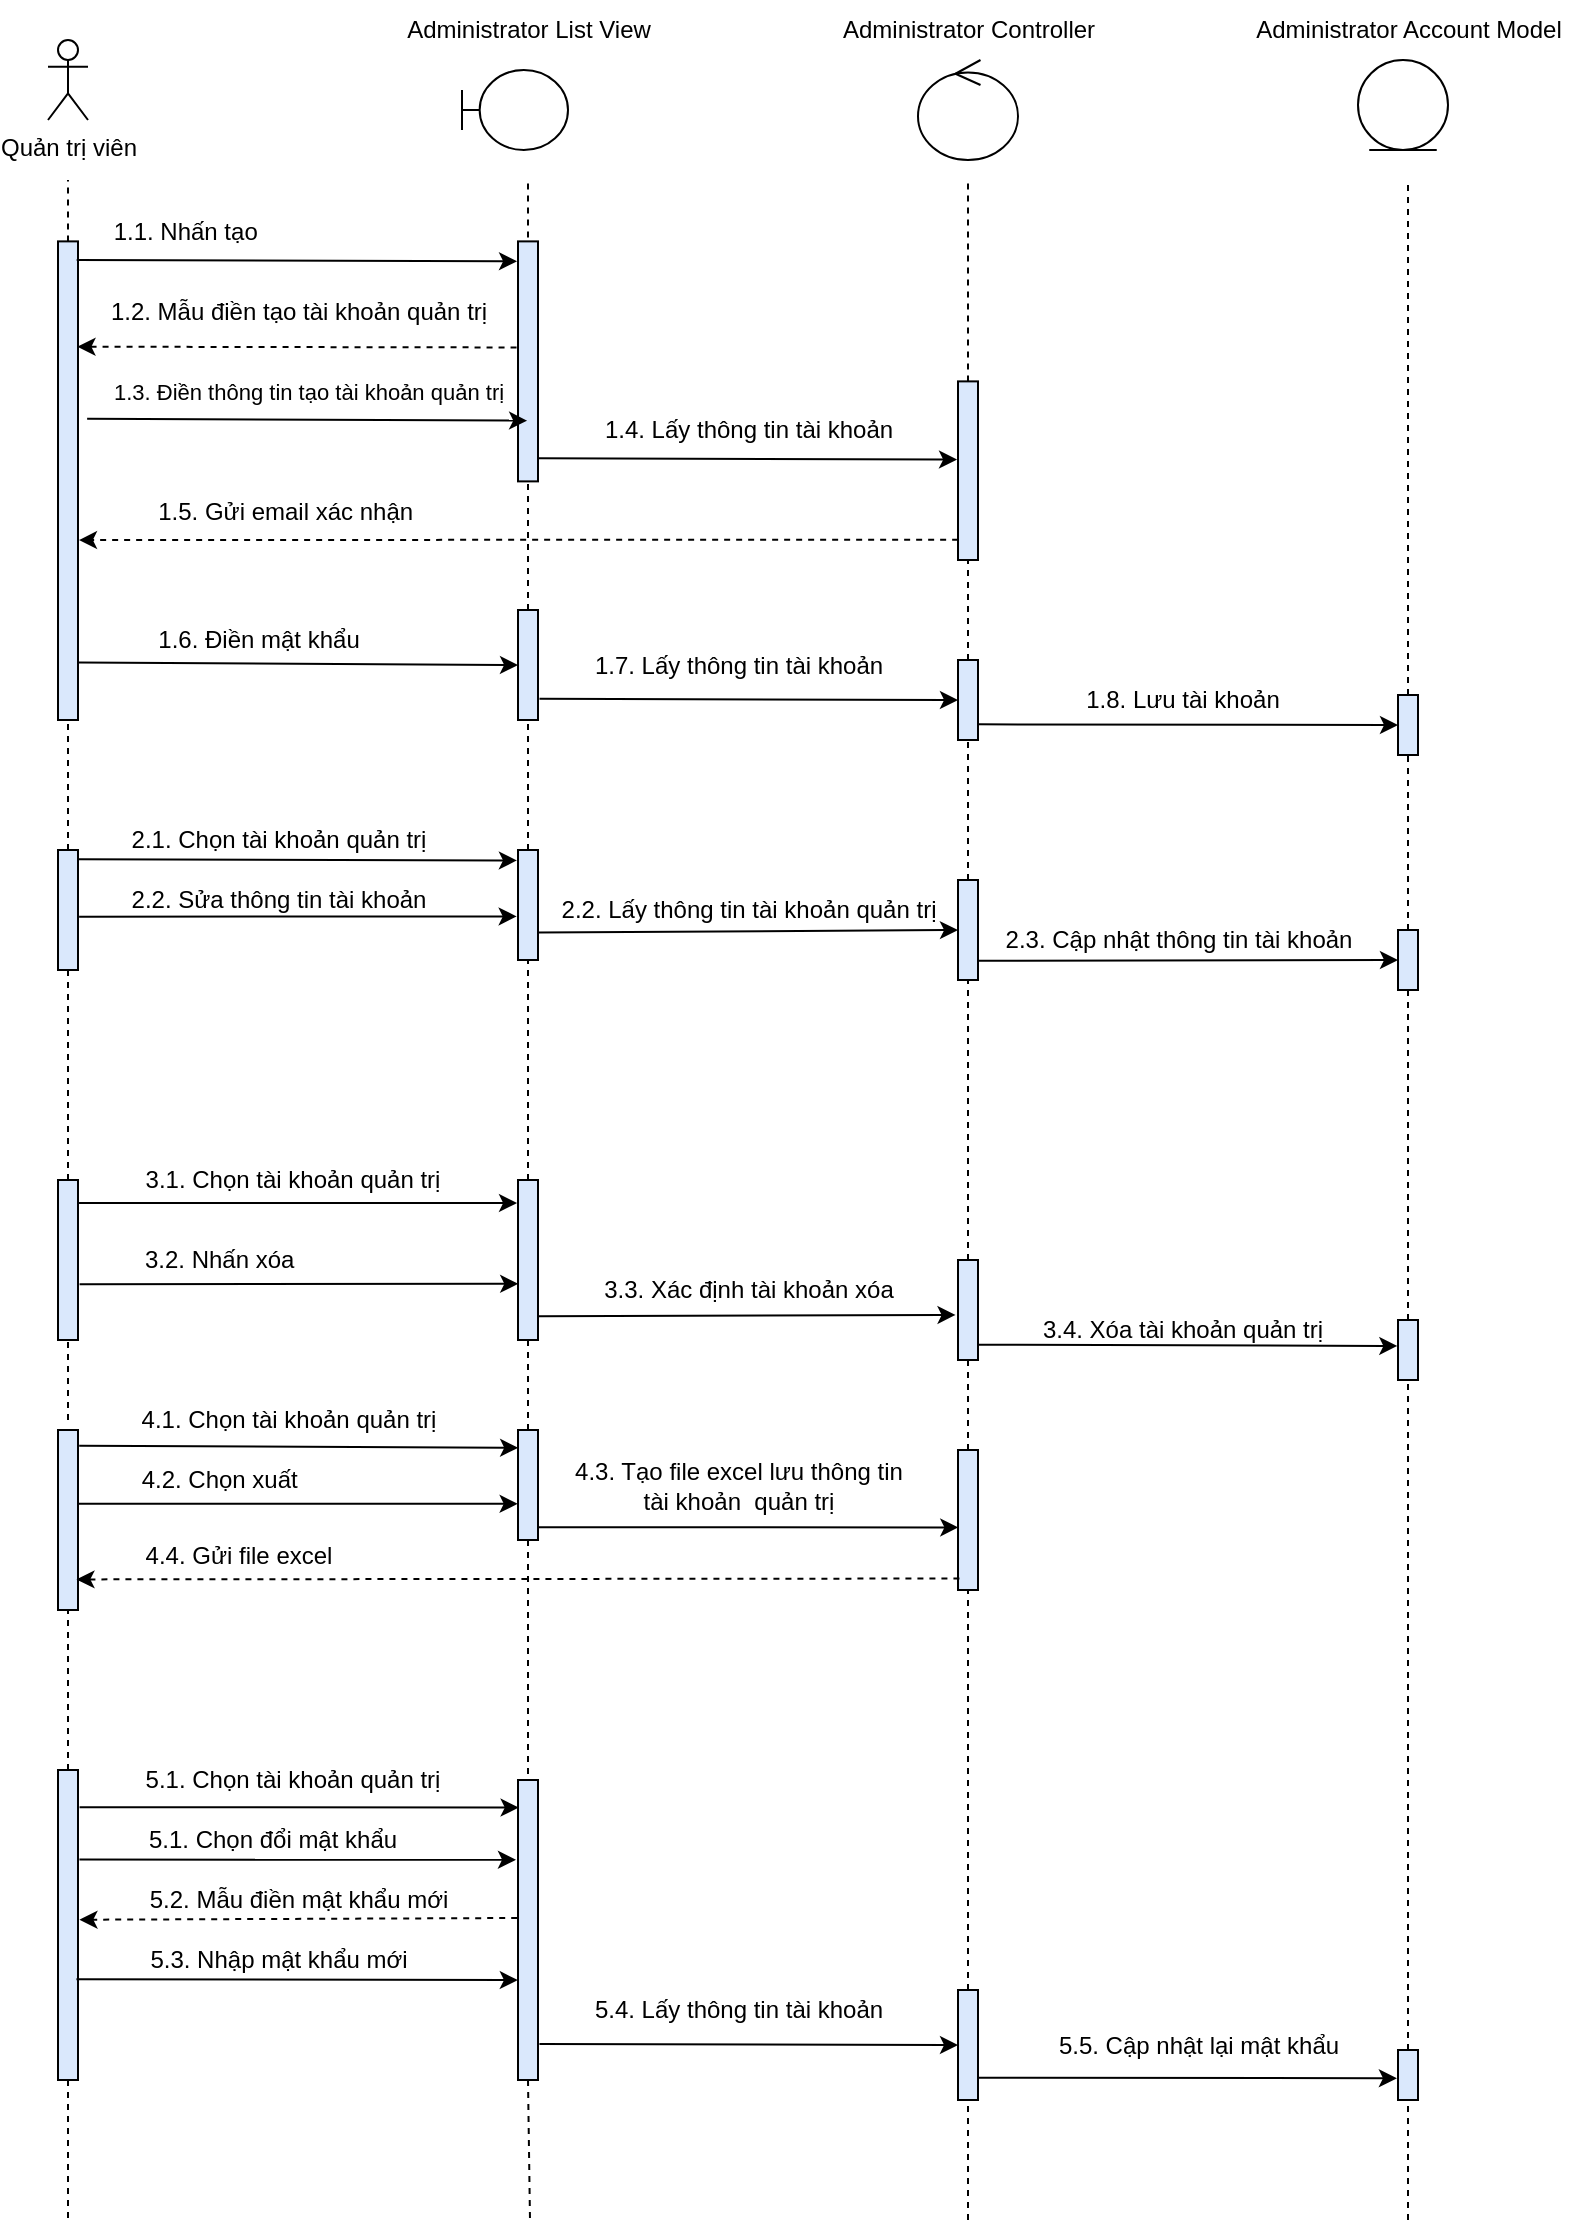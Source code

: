 <mxfile version="20.5.3" type="device"><diagram id="bYq3p_kzTigzahLz3Pkr" name="Trang-1"><mxGraphModel dx="865" dy="408" grid="1" gridSize="10" guides="1" tooltips="1" connect="1" arrows="1" fold="1" page="1" pageScale="1" pageWidth="827" pageHeight="1169" math="0" shadow="0"><root><mxCell id="0"/><mxCell id="1" parent="0"/><mxCell id="JFkGWM18QnW9F1xekGr8-1" value="" style="endArrow=none;dashed=1;html=1;rounded=0;startArrow=none;" parent="1" source="6dYmKEJKk75qrVPRpotS-3" target="JFkGWM18QnW9F1xekGr8-21" edge="1"><mxGeometry width="50" height="50" relative="1" as="geometry"><mxPoint x="439.58" y="631.383" as="sourcePoint"/><mxPoint x="439.58" y="240.69" as="targetPoint"/></mxGeometry></mxCell><mxCell id="JFkGWM18QnW9F1xekGr8-2" value="Quản trị viên" style="shape=umlActor;verticalLabelPosition=bottom;verticalAlign=top;html=1;outlineConnect=0;" parent="1" vertex="1"><mxGeometry x="200" y="150" width="20" height="40" as="geometry"/></mxCell><mxCell id="JFkGWM18QnW9F1xekGr8-3" value="" style="endArrow=none;dashed=1;html=1;rounded=0;startArrow=none;" parent="1" source="JFkGWM18QnW9F1xekGr8-7" edge="1"><mxGeometry width="50" height="50" relative="1" as="geometry"><mxPoint x="209.58" y="631.383" as="sourcePoint"/><mxPoint x="210" y="220" as="targetPoint"/></mxGeometry></mxCell><mxCell id="JFkGWM18QnW9F1xekGr8-4" value="" style="endArrow=none;dashed=1;html=1;rounded=0;startArrow=none;" parent="1" source="JFkGWM18QnW9F1xekGr8-21" edge="1"><mxGeometry width="50" height="50" relative="1" as="geometry"><mxPoint x="439.58" y="631.383" as="sourcePoint"/><mxPoint x="440" y="220" as="targetPoint"/></mxGeometry></mxCell><mxCell id="JFkGWM18QnW9F1xekGr8-5" value="" style="endArrow=none;dashed=1;html=1;rounded=0;startArrow=none;" parent="1" source="JFkGWM18QnW9F1xekGr8-11" edge="1"><mxGeometry width="50" height="50" relative="1" as="geometry"><mxPoint x="659.58" y="630.693" as="sourcePoint"/><mxPoint x="660" y="220" as="targetPoint"/></mxGeometry></mxCell><mxCell id="JFkGWM18QnW9F1xekGr8-6" value="" style="endArrow=none;dashed=1;html=1;rounded=0;startArrow=none;" parent="1" source="JFkGWM18QnW9F1xekGr8-13" edge="1"><mxGeometry width="50" height="50" relative="1" as="geometry"><mxPoint x="879.58" y="631.383" as="sourcePoint"/><mxPoint x="880" y="220" as="targetPoint"/></mxGeometry></mxCell><mxCell id="JFkGWM18QnW9F1xekGr8-7" value="" style="rounded=0;whiteSpace=wrap;html=1;fillColor=#DAE8FC;" parent="1" vertex="1"><mxGeometry x="205" y="250.69" width="10" height="239.31" as="geometry"/></mxCell><mxCell id="JFkGWM18QnW9F1xekGr8-8" value="" style="endArrow=none;dashed=1;html=1;rounded=0;startArrow=none;entryX=0.5;entryY=1;entryDx=0;entryDy=0;" parent="1" source="JFkGWM18QnW9F1xekGr8-30" target="JFkGWM18QnW9F1xekGr8-7" edge="1"><mxGeometry width="50" height="50" relative="1" as="geometry"><mxPoint x="210" y="730" as="sourcePoint"/><mxPoint x="210" y="500" as="targetPoint"/></mxGeometry></mxCell><mxCell id="JFkGWM18QnW9F1xekGr8-9" value="" style="endArrow=classic;html=1;rounded=0;entryX=-0.047;entryY=0.083;entryDx=0;entryDy=0;entryPerimeter=0;exitX=0.935;exitY=0.039;exitDx=0;exitDy=0;exitPerimeter=0;" parent="1" target="JFkGWM18QnW9F1xekGr8-22" edge="1" source="JFkGWM18QnW9F1xekGr8-7"><mxGeometry width="50" height="50" relative="1" as="geometry"><mxPoint x="220" y="268.69" as="sourcePoint"/><mxPoint x="430" y="268.69" as="targetPoint"/></mxGeometry></mxCell><mxCell id="JFkGWM18QnW9F1xekGr8-10" value="1.1. Nhấn tạo&amp;nbsp;" style="text;html=1;align=center;verticalAlign=middle;resizable=0;points=[];autosize=1;strokeColor=none;fillColor=none;" parent="1" vertex="1"><mxGeometry x="220" y="230.69" width="100" height="30" as="geometry"/></mxCell><mxCell id="JFkGWM18QnW9F1xekGr8-11" value="" style="rounded=0;whiteSpace=wrap;html=1;fillColor=#DAE8FC;" parent="1" vertex="1"><mxGeometry x="655" y="320.69" width="10" height="89.31" as="geometry"/></mxCell><mxCell id="JFkGWM18QnW9F1xekGr8-12" value="" style="endArrow=none;dashed=1;html=1;rounded=0;startArrow=none;" parent="1" source="6dYmKEJKk75qrVPRpotS-8" target="JFkGWM18QnW9F1xekGr8-11" edge="1"><mxGeometry width="50" height="50" relative="1" as="geometry"><mxPoint x="660" y="630.69" as="sourcePoint"/><mxPoint x="659.58" y="240.0" as="targetPoint"/></mxGeometry></mxCell><mxCell id="JFkGWM18QnW9F1xekGr8-13" value="" style="rounded=0;whiteSpace=wrap;html=1;fillColor=#DAE8FC;" parent="1" vertex="1"><mxGeometry x="875" y="477.5" width="10" height="30" as="geometry"/></mxCell><mxCell id="JFkGWM18QnW9F1xekGr8-14" value="" style="endArrow=none;dashed=1;html=1;rounded=0;startArrow=none;" parent="1" source="JFkGWM18QnW9F1xekGr8-67" target="JFkGWM18QnW9F1xekGr8-13" edge="1"><mxGeometry width="50" height="50" relative="1" as="geometry"><mxPoint x="880" y="600" as="sourcePoint"/><mxPoint x="879.58" y="210" as="targetPoint"/></mxGeometry></mxCell><mxCell id="JFkGWM18QnW9F1xekGr8-15" value="" style="shape=umlBoundary;whiteSpace=wrap;html=1;" parent="1" vertex="1"><mxGeometry x="407" y="165" width="53" height="40" as="geometry"/></mxCell><mxCell id="JFkGWM18QnW9F1xekGr8-16" value="Administrator List View" style="text;html=1;align=center;verticalAlign=middle;resizable=0;points=[];autosize=1;strokeColor=none;fillColor=none;" parent="1" vertex="1"><mxGeometry x="365" y="130" width="150" height="30" as="geometry"/></mxCell><mxCell id="JFkGWM18QnW9F1xekGr8-17" value="Administrator Controller" style="text;html=1;align=center;verticalAlign=middle;resizable=0;points=[];autosize=1;strokeColor=none;fillColor=none;" parent="1" vertex="1"><mxGeometry x="585" y="130" width="150" height="30" as="geometry"/></mxCell><mxCell id="JFkGWM18QnW9F1xekGr8-18" value="" style="ellipse;shape=umlControl;whiteSpace=wrap;html=1;" parent="1" vertex="1"><mxGeometry x="635" y="160" width="50" height="50" as="geometry"/></mxCell><mxCell id="JFkGWM18QnW9F1xekGr8-19" value="Administrator Account Model" style="text;html=1;align=center;verticalAlign=middle;resizable=0;points=[];autosize=1;strokeColor=none;fillColor=none;" parent="1" vertex="1"><mxGeometry x="790" y="130" width="180" height="30" as="geometry"/></mxCell><mxCell id="JFkGWM18QnW9F1xekGr8-20" value="" style="ellipse;shape=umlEntity;whiteSpace=wrap;html=1;" parent="1" vertex="1"><mxGeometry x="855" y="160" width="45" height="45" as="geometry"/></mxCell><mxCell id="JFkGWM18QnW9F1xekGr8-21" value="" style="rounded=0;whiteSpace=wrap;html=1;fillColor=#DAE8FC;" parent="1" vertex="1"><mxGeometry x="435" y="260.69" width="10" height="50" as="geometry"/></mxCell><mxCell id="JFkGWM18QnW9F1xekGr8-22" value="" style="rounded=0;whiteSpace=wrap;html=1;fillColor=#DAE8FC;" parent="1" vertex="1"><mxGeometry x="435" y="250.69" width="10" height="120" as="geometry"/></mxCell><mxCell id="JFkGWM18QnW9F1xekGr8-24" value="1.2. Mẫu điền tạo tài khoản quản trị" style="text;html=1;align=center;verticalAlign=middle;resizable=0;points=[];autosize=1;strokeColor=none;fillColor=none;fontSize=12;" parent="1" vertex="1"><mxGeometry x="220" y="270.69" width="210" height="30" as="geometry"/></mxCell><mxCell id="JFkGWM18QnW9F1xekGr8-25" value="&lt;font style=&quot;font-size: 11px;&quot;&gt;1.3. Điền thông tin tạo tài khoản quản trị&lt;/font&gt;" style="text;html=1;align=center;verticalAlign=middle;resizable=0;points=[];autosize=1;strokeColor=none;fillColor=none;fontSize=12;" parent="1" vertex="1"><mxGeometry x="220" y="310.69" width="220" height="30" as="geometry"/></mxCell><mxCell id="JFkGWM18QnW9F1xekGr8-26" value="" style="endArrow=classic;html=1;rounded=0;fontSize=12;exitX=1.029;exitY=0.904;exitDx=0;exitDy=0;exitPerimeter=0;entryX=-0.047;entryY=0.438;entryDx=0;entryDy=0;entryPerimeter=0;" parent="1" source="JFkGWM18QnW9F1xekGr8-22" target="JFkGWM18QnW9F1xekGr8-11" edge="1"><mxGeometry width="50" height="50" relative="1" as="geometry"><mxPoint x="450" y="340.69" as="sourcePoint"/><mxPoint x="650" y="336.69" as="targetPoint"/></mxGeometry></mxCell><mxCell id="JFkGWM18QnW9F1xekGr8-27" value="1.4. Lấy thông tin tài khoản" style="text;html=1;align=center;verticalAlign=middle;resizable=0;points=[];autosize=1;strokeColor=none;fillColor=none;fontSize=12;" parent="1" vertex="1"><mxGeometry x="465" y="330" width="170" height="30" as="geometry"/></mxCell><mxCell id="JFkGWM18QnW9F1xekGr8-30" value="" style="rounded=0;whiteSpace=wrap;html=1;fillColor=#DAE8FC;" parent="1" vertex="1"><mxGeometry x="205" y="555" width="10" height="60" as="geometry"/></mxCell><mxCell id="JFkGWM18QnW9F1xekGr8-31" value="" style="endArrow=none;dashed=1;html=1;rounded=0;startArrow=none;" parent="1" source="JFkGWM18QnW9F1xekGr8-40" target="JFkGWM18QnW9F1xekGr8-30" edge="1"><mxGeometry width="50" height="50" relative="1" as="geometry"><mxPoint x="210" y="775" as="sourcePoint"/><mxPoint x="210" y="515" as="targetPoint"/></mxGeometry></mxCell><mxCell id="JFkGWM18QnW9F1xekGr8-32" value="" style="rounded=0;whiteSpace=wrap;html=1;fillColor=#DAE8FC;" parent="1" vertex="1"><mxGeometry x="435" y="555" width="10" height="55" as="geometry"/></mxCell><mxCell id="JFkGWM18QnW9F1xekGr8-33" value="" style="endArrow=none;dashed=1;html=1;rounded=0;startArrow=none;" parent="1" source="JFkGWM18QnW9F1xekGr8-42" target="JFkGWM18QnW9F1xekGr8-32" edge="1"><mxGeometry width="50" height="50" relative="1" as="geometry"><mxPoint x="439.58" y="775.693" as="sourcePoint"/><mxPoint x="439.97" y="455" as="targetPoint"/></mxGeometry></mxCell><mxCell id="JFkGWM18QnW9F1xekGr8-34" value="" style="endArrow=classic;html=1;rounded=0;fontSize=12;entryX=-0.054;entryY=0.095;entryDx=0;entryDy=0;entryPerimeter=0;exitX=1.023;exitY=0.077;exitDx=0;exitDy=0;exitPerimeter=0;" parent="1" source="JFkGWM18QnW9F1xekGr8-30" target="JFkGWM18QnW9F1xekGr8-32" edge="1"><mxGeometry width="50" height="50" relative="1" as="geometry"><mxPoint x="220" y="560" as="sourcePoint"/><mxPoint x="430" y="560" as="targetPoint"/></mxGeometry></mxCell><mxCell id="JFkGWM18QnW9F1xekGr8-35" value="2.1. Chọn tài khoản quản trị" style="text;html=1;align=center;verticalAlign=middle;resizable=0;points=[];autosize=1;strokeColor=none;fillColor=none;fontSize=12;" parent="1" vertex="1"><mxGeometry x="230" y="535" width="170" height="30" as="geometry"/></mxCell><mxCell id="JFkGWM18QnW9F1xekGr8-36" value="" style="rounded=0;whiteSpace=wrap;html=1;fillColor=#DAE8FC;" parent="1" vertex="1"><mxGeometry x="655" y="570" width="10" height="50" as="geometry"/></mxCell><mxCell id="JFkGWM18QnW9F1xekGr8-37" value="" style="endArrow=none;dashed=1;html=1;rounded=0;startArrow=none;" parent="1" source="JFkGWM18QnW9F1xekGr8-48" target="JFkGWM18QnW9F1xekGr8-36" edge="1"><mxGeometry width="50" height="50" relative="1" as="geometry"><mxPoint x="660" y="775" as="sourcePoint"/><mxPoint x="660" y="515" as="targetPoint"/></mxGeometry></mxCell><mxCell id="JFkGWM18QnW9F1xekGr8-38" value="" style="endArrow=classic;html=1;rounded=0;exitX=1;exitY=0.75;exitDx=0;exitDy=0;entryX=0;entryY=0.5;entryDx=0;entryDy=0;" parent="1" source="JFkGWM18QnW9F1xekGr8-32" target="JFkGWM18QnW9F1xekGr8-36" edge="1"><mxGeometry width="50" height="50" relative="1" as="geometry"><mxPoint x="450" y="561" as="sourcePoint"/><mxPoint x="650" y="585" as="targetPoint"/><Array as="points"/></mxGeometry></mxCell><mxCell id="JFkGWM18QnW9F1xekGr8-39" value="2.2. Lấy thông tin tài khoản quản trị" style="text;html=1;align=center;verticalAlign=middle;resizable=0;points=[];autosize=1;strokeColor=none;fillColor=none;" parent="1" vertex="1"><mxGeometry x="445" y="570" width="210" height="30" as="geometry"/></mxCell><mxCell id="JFkGWM18QnW9F1xekGr8-40" value="" style="rounded=0;whiteSpace=wrap;html=1;fillColor=#DAE8FC;" parent="1" vertex="1"><mxGeometry x="205" y="720" width="10" height="80" as="geometry"/></mxCell><mxCell id="JFkGWM18QnW9F1xekGr8-41" value="" style="endArrow=none;dashed=1;html=1;rounded=0;startArrow=none;" parent="1" target="JFkGWM18QnW9F1xekGr8-40" edge="1"><mxGeometry width="50" height="50" relative="1" as="geometry"><mxPoint x="210" y="840" as="sourcePoint"/><mxPoint x="210" y="560.0" as="targetPoint"/></mxGeometry></mxCell><mxCell id="JFkGWM18QnW9F1xekGr8-42" value="" style="rounded=0;whiteSpace=wrap;html=1;fillColor=#DAE8FC;" parent="1" vertex="1"><mxGeometry x="435" y="720" width="10" height="80" as="geometry"/></mxCell><mxCell id="JFkGWM18QnW9F1xekGr8-43" value="" style="endArrow=none;dashed=1;html=1;rounded=0;startArrow=none;" parent="1" source="JFkGWM18QnW9F1xekGr8-60" target="JFkGWM18QnW9F1xekGr8-42" edge="1"><mxGeometry width="50" height="50" relative="1" as="geometry"><mxPoint x="440" y="970" as="sourcePoint"/><mxPoint x="439.982" y="630.0" as="targetPoint"/></mxGeometry></mxCell><mxCell id="JFkGWM18QnW9F1xekGr8-44" value="" style="endArrow=classic;html=1;rounded=0;exitX=1.052;exitY=0.144;exitDx=0;exitDy=0;entryX=-0.047;entryY=0.144;entryDx=0;entryDy=0;entryPerimeter=0;exitPerimeter=0;" parent="1" source="JFkGWM18QnW9F1xekGr8-40" target="JFkGWM18QnW9F1xekGr8-42" edge="1"><mxGeometry width="50" height="50" relative="1" as="geometry"><mxPoint x="400" y="790" as="sourcePoint"/><mxPoint x="430" y="730" as="targetPoint"/></mxGeometry></mxCell><mxCell id="JFkGWM18QnW9F1xekGr8-45" value="3.1. Chọn tài khoản quản trị" style="text;html=1;align=center;verticalAlign=middle;resizable=0;points=[];autosize=1;strokeColor=none;fillColor=none;" parent="1" vertex="1"><mxGeometry x="237" y="705" width="170" height="30" as="geometry"/></mxCell><mxCell id="JFkGWM18QnW9F1xekGr8-46" value="" style="endArrow=classic;html=1;rounded=0;exitX=1.079;exitY=0.651;exitDx=0;exitDy=0;entryX=0.011;entryY=0.649;entryDx=0;entryDy=0;entryPerimeter=0;exitPerimeter=0;" parent="1" source="JFkGWM18QnW9F1xekGr8-40" target="JFkGWM18QnW9F1xekGr8-42" edge="1"><mxGeometry width="50" height="50" relative="1" as="geometry"><mxPoint x="420" y="780" as="sourcePoint"/><mxPoint x="470" y="730" as="targetPoint"/></mxGeometry></mxCell><mxCell id="JFkGWM18QnW9F1xekGr8-47" value="3.2. Nhấn xóa&amp;nbsp;" style="text;html=1;align=center;verticalAlign=middle;resizable=0;points=[];autosize=1;strokeColor=none;fillColor=none;" parent="1" vertex="1"><mxGeometry x="237" y="745" width="100" height="30" as="geometry"/></mxCell><mxCell id="JFkGWM18QnW9F1xekGr8-48" value="" style="rounded=0;whiteSpace=wrap;html=1;fillColor=#DAE8FC;" parent="1" vertex="1"><mxGeometry x="655" y="760" width="10" height="50" as="geometry"/></mxCell><mxCell id="JFkGWM18QnW9F1xekGr8-49" value="" style="endArrow=none;dashed=1;html=1;rounded=0;startArrow=none;exitX=0.5;exitY=0;exitDx=0;exitDy=0;" parent="1" target="JFkGWM18QnW9F1xekGr8-48" edge="1" source="5Z4t50o6FwV_qGgQ5QsO-6"><mxGeometry width="50" height="50" relative="1" as="geometry"><mxPoint x="660" y="840" as="sourcePoint"/><mxPoint x="660" y="550" as="targetPoint"/></mxGeometry></mxCell><mxCell id="JFkGWM18QnW9F1xekGr8-50" value="" style="endArrow=classic;html=1;rounded=0;exitX=1.005;exitY=0.852;exitDx=0;exitDy=0;entryX=-0.122;entryY=0.549;entryDx=0;entryDy=0;exitPerimeter=0;entryPerimeter=0;" parent="1" source="JFkGWM18QnW9F1xekGr8-42" target="JFkGWM18QnW9F1xekGr8-48" edge="1"><mxGeometry width="50" height="50" relative="1" as="geometry"><mxPoint x="450" y="770" as="sourcePoint"/><mxPoint x="650" y="770" as="targetPoint"/></mxGeometry></mxCell><mxCell id="JFkGWM18QnW9F1xekGr8-51" value="3.3. Xác định tài khoản xóa" style="text;html=1;align=center;verticalAlign=middle;resizable=0;points=[];autosize=1;strokeColor=none;fillColor=none;" parent="1" vertex="1"><mxGeometry x="465" y="760" width="170" height="30" as="geometry"/></mxCell><mxCell id="JFkGWM18QnW9F1xekGr8-52" value="" style="rounded=0;whiteSpace=wrap;html=1;fillColor=#DAE8FC;" parent="1" vertex="1"><mxGeometry x="875" y="790" width="10" height="30" as="geometry"/></mxCell><mxCell id="JFkGWM18QnW9F1xekGr8-53" value="" style="endArrow=none;dashed=1;html=1;rounded=0;startArrow=none;" parent="1" source="5Z4t50o6FwV_qGgQ5QsO-22" target="JFkGWM18QnW9F1xekGr8-52" edge="1"><mxGeometry width="50" height="50" relative="1" as="geometry"><mxPoint x="880" y="1155" as="sourcePoint"/><mxPoint x="880" y="580" as="targetPoint"/></mxGeometry></mxCell><mxCell id="JFkGWM18QnW9F1xekGr8-54" value="" style="endArrow=classic;html=1;rounded=0;exitX=1.033;exitY=0.847;exitDx=0;exitDy=0;entryX=-0.033;entryY=0.433;entryDx=0;entryDy=0;entryPerimeter=0;exitPerimeter=0;" parent="1" source="JFkGWM18QnW9F1xekGr8-48" target="JFkGWM18QnW9F1xekGr8-52" edge="1"><mxGeometry width="50" height="50" relative="1" as="geometry"><mxPoint x="510" y="680" as="sourcePoint"/><mxPoint x="560" y="630" as="targetPoint"/></mxGeometry></mxCell><mxCell id="JFkGWM18QnW9F1xekGr8-55" value="3.4. Xóa tài khoản quản trị" style="text;html=1;align=center;verticalAlign=middle;resizable=0;points=[];autosize=1;strokeColor=none;fillColor=none;" parent="1" vertex="1"><mxGeometry x="687" y="780" width="160" height="30" as="geometry"/></mxCell><mxCell id="JFkGWM18QnW9F1xekGr8-56" value="" style="endArrow=classic;html=1;rounded=0;entryX=-0.065;entryY=0.604;entryDx=0;entryDy=0;entryPerimeter=0;exitX=1.056;exitY=0.556;exitDx=0;exitDy=0;exitPerimeter=0;" parent="1" source="JFkGWM18QnW9F1xekGr8-30" target="JFkGWM18QnW9F1xekGr8-32" edge="1"><mxGeometry width="50" height="50" relative="1" as="geometry"><mxPoint x="220" y="590" as="sourcePoint"/><mxPoint x="265" y="535" as="targetPoint"/></mxGeometry></mxCell><mxCell id="JFkGWM18QnW9F1xekGr8-57" value="2.2. Sửa thông tin tài khoản" style="text;html=1;align=center;verticalAlign=middle;resizable=0;points=[];autosize=1;strokeColor=none;fillColor=none;" parent="1" vertex="1"><mxGeometry x="230" y="565" width="170" height="30" as="geometry"/></mxCell><mxCell id="JFkGWM18QnW9F1xekGr8-58" value="" style="rounded=0;whiteSpace=wrap;html=1;fillColor=#DAE8FC;" parent="1" vertex="1"><mxGeometry x="205" y="845" width="10" height="90" as="geometry"/></mxCell><mxCell id="JFkGWM18QnW9F1xekGr8-59" value="" style="endArrow=classic;html=1;rounded=0;entryX=0.008;entryY=0.162;entryDx=0;entryDy=0;exitX=1.06;exitY=0.087;exitDx=0;exitDy=0;exitPerimeter=0;entryPerimeter=0;" parent="1" source="JFkGWM18QnW9F1xekGr8-58" target="JFkGWM18QnW9F1xekGr8-60" edge="1"><mxGeometry width="50" height="50" relative="1" as="geometry"><mxPoint x="220" y="838" as="sourcePoint"/><mxPoint x="430" y="840" as="targetPoint"/></mxGeometry></mxCell><mxCell id="JFkGWM18QnW9F1xekGr8-62" value="4.1. Chọn tài khoản quản trị" style="text;html=1;align=center;verticalAlign=middle;resizable=0;points=[];autosize=1;strokeColor=none;fillColor=none;" parent="1" vertex="1"><mxGeometry x="235" y="825" width="170" height="30" as="geometry"/></mxCell><mxCell id="JFkGWM18QnW9F1xekGr8-63" value="" style="rounded=0;whiteSpace=wrap;html=1;fillColor=#DAE8FC;" parent="1" vertex="1"><mxGeometry x="655" y="855" width="10" height="70" as="geometry"/></mxCell><mxCell id="JFkGWM18QnW9F1xekGr8-64" value="" style="endArrow=classic;html=1;rounded=0;exitX=0.928;exitY=0.884;exitDx=0;exitDy=0;entryX=0.016;entryY=0.553;entryDx=0;entryDy=0;entryPerimeter=0;exitPerimeter=0;" parent="1" source="JFkGWM18QnW9F1xekGr8-60" target="JFkGWM18QnW9F1xekGr8-63" edge="1"><mxGeometry width="50" height="50" relative="1" as="geometry"><mxPoint x="550" y="820" as="sourcePoint"/><mxPoint x="600" y="770" as="targetPoint"/></mxGeometry></mxCell><mxCell id="JFkGWM18QnW9F1xekGr8-65" value="4.3. Tạo file excel lưu thông tin &lt;br&gt;tài khoản&amp;nbsp; quản trị" style="text;html=1;align=center;verticalAlign=middle;resizable=0;points=[];autosize=1;strokeColor=none;fillColor=none;" parent="1" vertex="1"><mxGeometry x="450" y="852.5" width="190" height="40" as="geometry"/></mxCell><mxCell id="JFkGWM18QnW9F1xekGr8-67" value="" style="rounded=0;whiteSpace=wrap;html=1;fillColor=#DAE8FC;" parent="1" vertex="1"><mxGeometry x="875" y="595" width="10" height="30" as="geometry"/></mxCell><mxCell id="JFkGWM18QnW9F1xekGr8-68" value="" style="endArrow=none;dashed=1;html=1;rounded=0;startArrow=none;" parent="1" source="JFkGWM18QnW9F1xekGr8-52" target="JFkGWM18QnW9F1xekGr8-67" edge="1"><mxGeometry width="50" height="50" relative="1" as="geometry"><mxPoint x="880" y="665" as="sourcePoint"/><mxPoint x="880" y="505" as="targetPoint"/></mxGeometry></mxCell><mxCell id="JFkGWM18QnW9F1xekGr8-69" value="" style="endArrow=classic;html=1;rounded=0;exitX=1.038;exitY=0.808;exitDx=0;exitDy=0;entryX=0;entryY=0.5;entryDx=0;entryDy=0;exitPerimeter=0;" parent="1" source="JFkGWM18QnW9F1xekGr8-36" target="JFkGWM18QnW9F1xekGr8-67" edge="1"><mxGeometry width="50" height="50" relative="1" as="geometry"><mxPoint x="670" y="595" as="sourcePoint"/><mxPoint x="860" y="585" as="targetPoint"/></mxGeometry></mxCell><mxCell id="JFkGWM18QnW9F1xekGr8-70" value="2.3. Cập nhật thông tin tài khoản" style="text;html=1;align=center;verticalAlign=middle;resizable=0;points=[];autosize=1;strokeColor=none;fillColor=none;" parent="1" vertex="1"><mxGeometry x="665" y="585" width="200" height="30" as="geometry"/></mxCell><mxCell id="JFkGWM18QnW9F1xekGr8-72" value="" style="endArrow=classic;html=1;rounded=0;exitX=0.071;exitY=0.918;exitDx=0;exitDy=0;exitPerimeter=0;entryX=0.922;entryY=0.83;entryDx=0;entryDy=0;entryPerimeter=0;dashed=1;" parent="1" source="JFkGWM18QnW9F1xekGr8-63" target="JFkGWM18QnW9F1xekGr8-58" edge="1"><mxGeometry width="50" height="50" relative="1" as="geometry"><mxPoint x="400" y="900" as="sourcePoint"/><mxPoint x="450" y="850" as="targetPoint"/></mxGeometry></mxCell><mxCell id="JFkGWM18QnW9F1xekGr8-73" value="4.4. Gửi file excel" style="text;html=1;align=center;verticalAlign=middle;resizable=0;points=[];autosize=1;strokeColor=none;fillColor=none;" parent="1" vertex="1"><mxGeometry x="235" y="892.5" width="120" height="30" as="geometry"/></mxCell><mxCell id="JFkGWM18QnW9F1xekGr8-74" value="" style="endArrow=classic;html=1;rounded=0;entryX=-0.016;entryY=0.671;entryDx=0;entryDy=0;exitX=0.992;exitY=0.41;exitDx=0;exitDy=0;exitPerimeter=0;entryPerimeter=0;" parent="1" source="JFkGWM18QnW9F1xekGr8-58" target="JFkGWM18QnW9F1xekGr8-60" edge="1"><mxGeometry width="50" height="50" relative="1" as="geometry"><mxPoint x="305" y="890" as="sourcePoint"/><mxPoint x="355" y="840" as="targetPoint"/></mxGeometry></mxCell><mxCell id="JFkGWM18QnW9F1xekGr8-75" value="4.2. Chọn xuất&amp;nbsp;" style="text;html=1;align=center;verticalAlign=middle;resizable=0;points=[];autosize=1;strokeColor=none;fillColor=none;" parent="1" vertex="1"><mxGeometry x="237" y="855" width="100" height="30" as="geometry"/></mxCell><mxCell id="JFkGWM18QnW9F1xekGr8-78" value="" style="endArrow=classic;html=1;rounded=0;fontSize=11;dashed=1;entryX=1.048;entryY=0.624;entryDx=0;entryDy=0;entryPerimeter=0;exitX=0.007;exitY=0.886;exitDx=0;exitDy=0;exitPerimeter=0;" parent="1" source="JFkGWM18QnW9F1xekGr8-11" target="JFkGWM18QnW9F1xekGr8-7" edge="1"><mxGeometry width="50" height="50" relative="1" as="geometry"><mxPoint x="640" y="390" as="sourcePoint"/><mxPoint x="220" y="400.69" as="targetPoint"/></mxGeometry></mxCell><mxCell id="6dYmKEJKk75qrVPRpotS-1" value="1.5. Gửi email xác nhận&amp;nbsp;" style="text;html=1;align=center;verticalAlign=middle;resizable=0;points=[];autosize=1;strokeColor=none;fillColor=none;" parent="1" vertex="1"><mxGeometry x="245" y="370.69" width="150" height="30" as="geometry"/></mxCell><mxCell id="6dYmKEJKk75qrVPRpotS-3" value="" style="rounded=0;whiteSpace=wrap;html=1;fillColor=#DAE8FC;" parent="1" vertex="1"><mxGeometry x="435" y="435" width="10" height="55" as="geometry"/></mxCell><mxCell id="6dYmKEJKk75qrVPRpotS-5" value="" style="endArrow=none;dashed=1;html=1;rounded=0;startArrow=none;" parent="1" source="JFkGWM18QnW9F1xekGr8-32" target="6dYmKEJKk75qrVPRpotS-3" edge="1"><mxGeometry width="50" height="50" relative="1" as="geometry"><mxPoint x="440" y="535.0" as="sourcePoint"/><mxPoint x="440" y="280" as="targetPoint"/></mxGeometry></mxCell><mxCell id="6dYmKEJKk75qrVPRpotS-6" value="" style="endArrow=classic;html=1;rounded=0;entryX=0;entryY=0.5;entryDx=0;entryDy=0;exitX=1.037;exitY=0.88;exitDx=0;exitDy=0;exitPerimeter=0;" parent="1" source="JFkGWM18QnW9F1xekGr8-7" target="6dYmKEJKk75qrVPRpotS-3" edge="1"><mxGeometry width="50" height="50" relative="1" as="geometry"><mxPoint x="220" y="432.69" as="sourcePoint"/><mxPoint x="470" y="380.69" as="targetPoint"/></mxGeometry></mxCell><mxCell id="6dYmKEJKk75qrVPRpotS-7" value="1.6. Điền mật khẩu" style="text;html=1;align=center;verticalAlign=middle;resizable=0;points=[];autosize=1;strokeColor=none;fillColor=none;" parent="1" vertex="1"><mxGeometry x="245" y="435" width="120" height="30" as="geometry"/></mxCell><mxCell id="6dYmKEJKk75qrVPRpotS-8" value="" style="rounded=0;whiteSpace=wrap;html=1;fillColor=#DAE8FC;" parent="1" vertex="1"><mxGeometry x="655" y="460" width="10" height="40" as="geometry"/></mxCell><mxCell id="6dYmKEJKk75qrVPRpotS-9" value="" style="endArrow=none;dashed=1;html=1;rounded=0;startArrow=none;" parent="1" source="JFkGWM18QnW9F1xekGr8-36" target="6dYmKEJKk75qrVPRpotS-8" edge="1"><mxGeometry width="50" height="50" relative="1" as="geometry"><mxPoint x="660" y="540.0" as="sourcePoint"/><mxPoint x="660" y="370.0" as="targetPoint"/></mxGeometry></mxCell><mxCell id="6dYmKEJKk75qrVPRpotS-10" value="" style="endArrow=classic;html=1;rounded=0;exitX=1.074;exitY=0.807;exitDx=0;exitDy=0;entryX=0;entryY=0.5;entryDx=0;entryDy=0;exitPerimeter=0;" parent="1" source="6dYmKEJKk75qrVPRpotS-3" target="6dYmKEJKk75qrVPRpotS-8" edge="1"><mxGeometry width="50" height="50" relative="1" as="geometry"><mxPoint x="420" y="430.69" as="sourcePoint"/><mxPoint x="470" y="380.69" as="targetPoint"/></mxGeometry></mxCell><mxCell id="6dYmKEJKk75qrVPRpotS-11" value="1.7. Lấy thông tin tài khoản" style="text;html=1;align=center;verticalAlign=middle;resizable=0;points=[];autosize=1;strokeColor=none;fillColor=none;" parent="1" vertex="1"><mxGeometry x="460" y="447.5" width="170" height="30" as="geometry"/></mxCell><mxCell id="6dYmKEJKk75qrVPRpotS-12" value="" style="endArrow=classic;html=1;rounded=0;exitX=1.036;exitY=0.804;exitDx=0;exitDy=0;entryX=0;entryY=0.5;entryDx=0;entryDy=0;exitPerimeter=0;" parent="1" source="6dYmKEJKk75qrVPRpotS-8" target="JFkGWM18QnW9F1xekGr8-13" edge="1"><mxGeometry width="50" height="50" relative="1" as="geometry"><mxPoint x="590" y="420.69" as="sourcePoint"/><mxPoint x="640" y="370.69" as="targetPoint"/></mxGeometry></mxCell><mxCell id="6dYmKEJKk75qrVPRpotS-13" value="1.8. Lưu tài khoản" style="text;html=1;align=center;verticalAlign=middle;resizable=0;points=[];autosize=1;strokeColor=none;fillColor=none;" parent="1" vertex="1"><mxGeometry x="707" y="465" width="120" height="30" as="geometry"/></mxCell><mxCell id="6dYmKEJKk75qrVPRpotS-18" value="" style="rounded=0;whiteSpace=wrap;html=1;fillColor=#DAE8FC;" parent="1" vertex="1"><mxGeometry x="205" y="1015" width="10" height="155" as="geometry"/></mxCell><mxCell id="5Z4t50o6FwV_qGgQ5QsO-1" value="" style="rounded=0;whiteSpace=wrap;html=1;fillColor=#DAE8FC;" parent="1" vertex="1"><mxGeometry x="435" y="1020" width="10" height="150" as="geometry"/></mxCell><mxCell id="5Z4t50o6FwV_qGgQ5QsO-2" value="" style="endArrow=none;dashed=1;html=1;rounded=0;exitX=0.5;exitY=1;exitDx=0;exitDy=0;startArrow=none;" parent="1" target="5Z4t50o6FwV_qGgQ5QsO-1" edge="1" source="JFkGWM18QnW9F1xekGr8-60"><mxGeometry width="50" height="50" relative="1" as="geometry"><mxPoint x="439.58" y="860" as="sourcePoint"/><mxPoint x="440" y="1155" as="targetPoint"/></mxGeometry></mxCell><mxCell id="5Z4t50o6FwV_qGgQ5QsO-3" value="" style="endArrow=classic;html=1;rounded=0;entryX=-0.1;entryY=0.266;entryDx=0;entryDy=0;exitX=1.072;exitY=0.289;exitDx=0;exitDy=0;exitPerimeter=0;entryPerimeter=0;" parent="1" source="6dYmKEJKk75qrVPRpotS-18" target="5Z4t50o6FwV_qGgQ5QsO-1" edge="1"><mxGeometry width="50" height="50" relative="1" as="geometry"><mxPoint x="220" y="1064" as="sourcePoint"/><mxPoint x="560" y="1035" as="targetPoint"/></mxGeometry></mxCell><mxCell id="5Z4t50o6FwV_qGgQ5QsO-4" value="5.1. Chọn đổi mật khẩu" style="text;html=1;align=center;verticalAlign=middle;resizable=0;points=[];autosize=1;strokeColor=none;fillColor=none;" parent="1" vertex="1"><mxGeometry x="237" y="1035" width="150" height="30" as="geometry"/></mxCell><mxCell id="5Z4t50o6FwV_qGgQ5QsO-6" value="" style="rounded=0;whiteSpace=wrap;html=1;fillColor=#DAE8FC;" parent="1" vertex="1"><mxGeometry x="655" y="1125" width="10" height="55" as="geometry"/></mxCell><mxCell id="5Z4t50o6FwV_qGgQ5QsO-15" value="" style="endArrow=classic;html=1;rounded=0;exitX=-0.04;exitY=0.46;exitDx=0;exitDy=0;entryX=1.072;entryY=0.483;entryDx=0;entryDy=0;entryPerimeter=0;dashed=1;exitPerimeter=0;" parent="1" source="5Z4t50o6FwV_qGgQ5QsO-1" target="6dYmKEJKk75qrVPRpotS-18" edge="1"><mxGeometry width="50" height="50" relative="1" as="geometry"><mxPoint x="360" y="1015" as="sourcePoint"/><mxPoint x="220" y="1055" as="targetPoint"/></mxGeometry></mxCell><mxCell id="5Z4t50o6FwV_qGgQ5QsO-16" value="5.2. Mẫu điền mật khẩu mới" style="text;html=1;align=center;verticalAlign=middle;resizable=0;points=[];autosize=1;strokeColor=none;fillColor=none;" parent="1" vertex="1"><mxGeometry x="240" y="1065" width="170" height="30" as="geometry"/></mxCell><mxCell id="5Z4t50o6FwV_qGgQ5QsO-18" value="" style="endArrow=classic;html=1;rounded=0;exitX=0.922;exitY=0.675;exitDx=0;exitDy=0;exitPerimeter=0;entryX=-0.008;entryY=0.667;entryDx=0;entryDy=0;entryPerimeter=0;" parent="1" source="6dYmKEJKk75qrVPRpotS-18" target="5Z4t50o6FwV_qGgQ5QsO-1" edge="1"><mxGeometry width="50" height="50" relative="1" as="geometry"><mxPoint x="360" y="1165" as="sourcePoint"/><mxPoint x="410" y="1115" as="targetPoint"/></mxGeometry></mxCell><mxCell id="5Z4t50o6FwV_qGgQ5QsO-19" value="5.3. Nhập mật khẩu mới" style="text;html=1;align=center;verticalAlign=middle;resizable=0;points=[];autosize=1;strokeColor=none;fillColor=none;" parent="1" vertex="1"><mxGeometry x="240" y="1095" width="150" height="30" as="geometry"/></mxCell><mxCell id="5Z4t50o6FwV_qGgQ5QsO-20" value="" style="endArrow=classic;html=1;rounded=0;exitX=1.073;exitY=0.88;exitDx=0;exitDy=0;entryX=0;entryY=0.5;entryDx=0;entryDy=0;exitPerimeter=0;" parent="1" source="5Z4t50o6FwV_qGgQ5QsO-1" target="5Z4t50o6FwV_qGgQ5QsO-6" edge="1"><mxGeometry width="50" height="50" relative="1" as="geometry"><mxPoint x="360" y="1125" as="sourcePoint"/><mxPoint x="410" y="1075" as="targetPoint"/></mxGeometry></mxCell><mxCell id="5Z4t50o6FwV_qGgQ5QsO-21" value="5.4. Lấy thông tin tài khoản" style="text;html=1;align=center;verticalAlign=middle;resizable=0;points=[];autosize=1;strokeColor=none;fillColor=none;" parent="1" vertex="1"><mxGeometry x="460" y="1120" width="170" height="30" as="geometry"/></mxCell><mxCell id="5Z4t50o6FwV_qGgQ5QsO-22" value="" style="rounded=0;whiteSpace=wrap;html=1;fillColor=#DAE8FC;" parent="1" vertex="1"><mxGeometry x="875" y="1155" width="10" height="25" as="geometry"/></mxCell><mxCell id="5Z4t50o6FwV_qGgQ5QsO-23" value="" style="endArrow=none;dashed=1;html=1;rounded=0;startArrow=none;" parent="1" target="5Z4t50o6FwV_qGgQ5QsO-22" edge="1"><mxGeometry width="50" height="50" relative="1" as="geometry"><mxPoint x="880" y="1240" as="sourcePoint"/><mxPoint x="880" y="715" as="targetPoint"/></mxGeometry></mxCell><mxCell id="5Z4t50o6FwV_qGgQ5QsO-24" value="" style="endArrow=classic;html=1;rounded=0;exitX=1.038;exitY=0.797;exitDx=0;exitDy=0;entryX=-0.054;entryY=0.566;entryDx=0;entryDy=0;exitPerimeter=0;entryPerimeter=0;" parent="1" source="5Z4t50o6FwV_qGgQ5QsO-6" target="5Z4t50o6FwV_qGgQ5QsO-22" edge="1"><mxGeometry width="50" height="50" relative="1" as="geometry"><mxPoint x="710" y="1105" as="sourcePoint"/><mxPoint x="760" y="1055" as="targetPoint"/></mxGeometry></mxCell><mxCell id="5Z4t50o6FwV_qGgQ5QsO-25" value="5.5. Cập nhật lại mật khẩu" style="text;html=1;align=center;verticalAlign=middle;resizable=0;points=[];autosize=1;strokeColor=none;fillColor=none;" parent="1" vertex="1"><mxGeometry x="695" y="1137.5" width="160" height="30" as="geometry"/></mxCell><mxCell id="5Z4t50o6FwV_qGgQ5QsO-30" value="" style="endArrow=classic;html=1;rounded=0;exitX=1.078;exitY=0.12;exitDx=0;exitDy=0;exitPerimeter=0;entryX=0.033;entryY=0.092;entryDx=0;entryDy=0;entryPerimeter=0;" parent="1" source="6dYmKEJKk75qrVPRpotS-18" target="5Z4t50o6FwV_qGgQ5QsO-1" edge="1"><mxGeometry width="50" height="50" relative="1" as="geometry"><mxPoint x="330" y="1105" as="sourcePoint"/><mxPoint x="380" y="1055" as="targetPoint"/></mxGeometry></mxCell><mxCell id="5Z4t50o6FwV_qGgQ5QsO-31" value="5.1. Chọn tài khoản quản trị" style="text;html=1;align=center;verticalAlign=middle;resizable=0;points=[];autosize=1;strokeColor=none;fillColor=none;" parent="1" vertex="1"><mxGeometry x="237" y="1005" width="170" height="30" as="geometry"/></mxCell><mxCell id="5Z4t50o6FwV_qGgQ5QsO-33" value="" style="endArrow=none;dashed=1;html=1;rounded=0;exitX=0.5;exitY=1;exitDx=0;exitDy=0;startArrow=none;" parent="1" source="5Z4t50o6FwV_qGgQ5QsO-1" edge="1"><mxGeometry width="50" height="50" relative="1" as="geometry"><mxPoint x="440" y="970" as="sourcePoint"/><mxPoint x="441" y="1240" as="targetPoint"/></mxGeometry></mxCell><mxCell id="5Z4t50o6FwV_qGgQ5QsO-43" value="" style="endArrow=none;dashed=1;html=1;rounded=0;startArrow=none;entryX=0.5;entryY=1;entryDx=0;entryDy=0;" parent="1" edge="1" target="5Z4t50o6FwV_qGgQ5QsO-6"><mxGeometry width="50" height="50" relative="1" as="geometry"><mxPoint x="660" y="1240" as="sourcePoint"/><mxPoint x="710" y="1150" as="targetPoint"/></mxGeometry></mxCell><mxCell id="5Z4t50o6FwV_qGgQ5QsO-50" value="" style="endArrow=none;dashed=1;html=1;rounded=0;exitX=0.5;exitY=1;exitDx=0;exitDy=0;" parent="1" edge="1" source="6dYmKEJKk75qrVPRpotS-18"><mxGeometry width="50" height="50" relative="1" as="geometry"><mxPoint x="230" y="1120" as="sourcePoint"/><mxPoint x="210" y="1240" as="targetPoint"/></mxGeometry></mxCell><mxCell id="5Z4t50o6FwV_qGgQ5QsO-52" value="" style="endArrow=none;dashed=1;html=1;rounded=0;exitX=0.5;exitY=0;exitDx=0;exitDy=0;entryX=0.5;entryY=1;entryDx=0;entryDy=0;" parent="1" source="6dYmKEJKk75qrVPRpotS-18" target="JFkGWM18QnW9F1xekGr8-58" edge="1"><mxGeometry width="50" height="50" relative="1" as="geometry"><mxPoint x="220" y="805" as="sourcePoint"/><mxPoint x="270" y="755" as="targetPoint"/></mxGeometry></mxCell><mxCell id="rELjmNgjW2brubPmydwf-1" value="" style="endArrow=classic;html=1;rounded=0;dashed=1;exitX=-0.072;exitY=0.442;exitDx=0;exitDy=0;exitPerimeter=0;entryX=0.973;entryY=0.22;entryDx=0;entryDy=0;entryPerimeter=0;" edge="1" parent="1" source="JFkGWM18QnW9F1xekGr8-22" target="JFkGWM18QnW9F1xekGr8-7"><mxGeometry width="50" height="50" relative="1" as="geometry"><mxPoint x="280" y="310" as="sourcePoint"/><mxPoint x="330" y="260" as="targetPoint"/></mxGeometry></mxCell><mxCell id="rELjmNgjW2brubPmydwf-2" value="" style="endArrow=classic;html=1;rounded=0;entryX=0.998;entryY=0.988;entryDx=0;entryDy=0;entryPerimeter=0;exitX=-0.002;exitY=0.958;exitDx=0;exitDy=0;exitPerimeter=0;" edge="1" parent="1" source="JFkGWM18QnW9F1xekGr8-25" target="JFkGWM18QnW9F1xekGr8-25"><mxGeometry width="50" height="50" relative="1" as="geometry"><mxPoint x="220" y="340" as="sourcePoint"/><mxPoint x="320" y="280" as="targetPoint"/></mxGeometry></mxCell><mxCell id="JFkGWM18QnW9F1xekGr8-60" value="" style="rounded=0;whiteSpace=wrap;html=1;fillColor=#DAE8FC;" parent="1" vertex="1"><mxGeometry x="435" y="845" width="10" height="55" as="geometry"/></mxCell></root></mxGraphModel></diagram></mxfile>